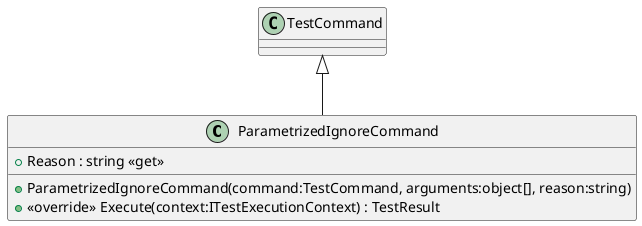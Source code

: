 @startuml
class ParametrizedIgnoreCommand {
    + Reason : string <<get>>
    + ParametrizedIgnoreCommand(command:TestCommand, arguments:object[], reason:string)
    + <<override>> Execute(context:ITestExecutionContext) : TestResult
}
TestCommand <|-- ParametrizedIgnoreCommand
@enduml
